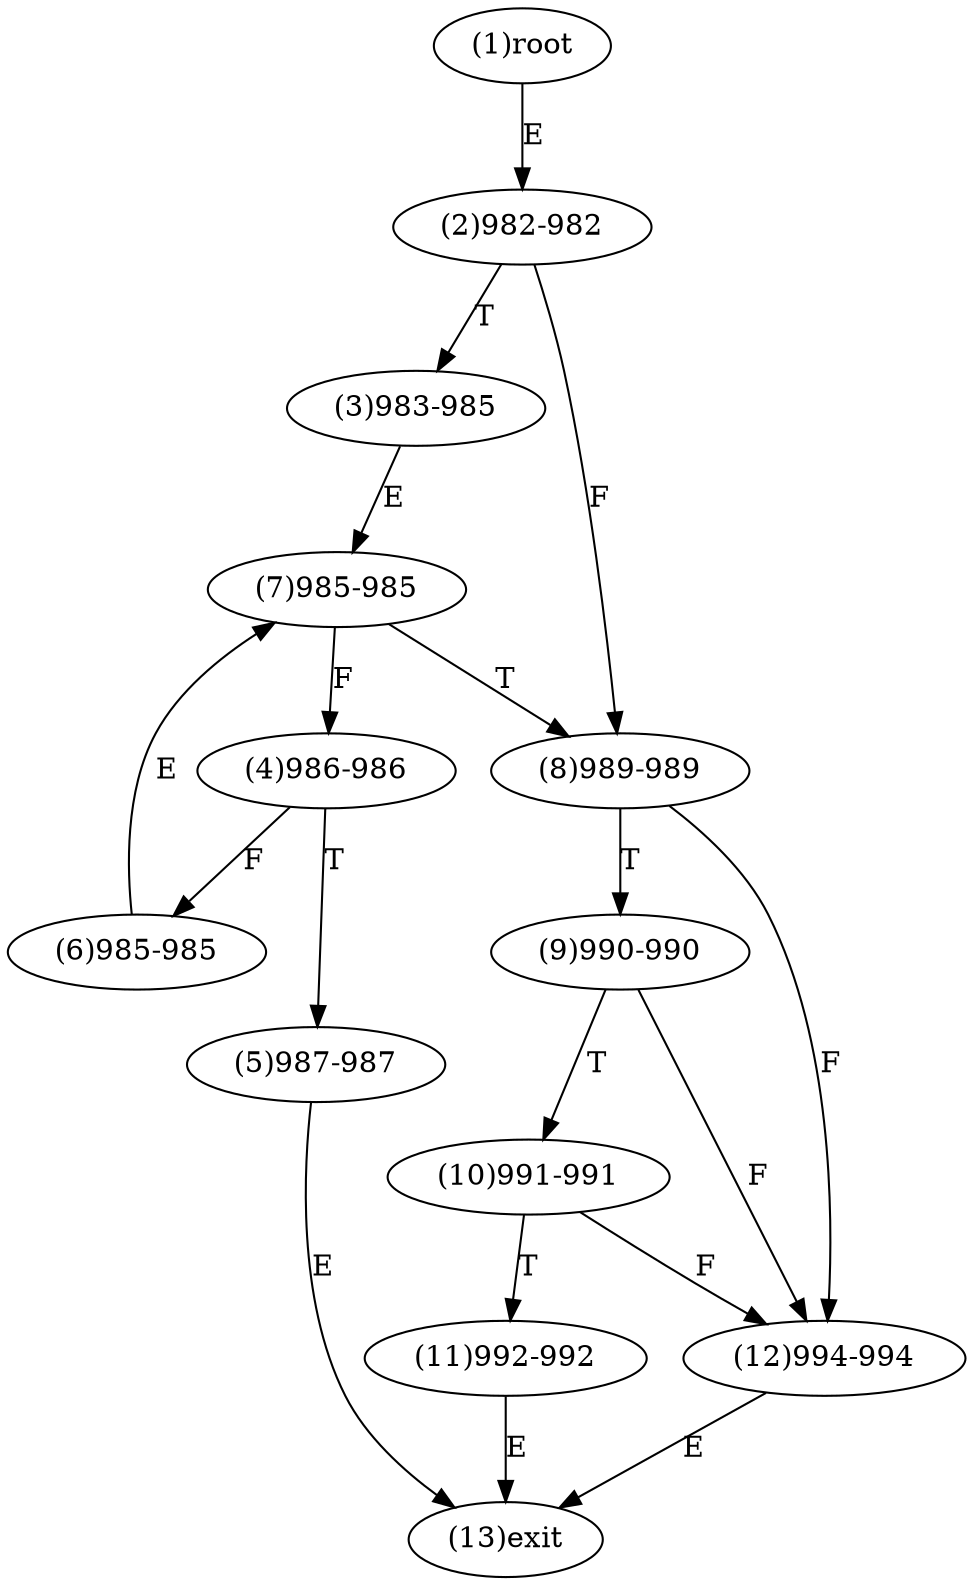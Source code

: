 digraph "" { 
1[ label="(1)root"];
2[ label="(2)982-982"];
3[ label="(3)983-985"];
4[ label="(4)986-986"];
5[ label="(5)987-987"];
6[ label="(6)985-985"];
7[ label="(7)985-985"];
8[ label="(8)989-989"];
9[ label="(9)990-990"];
10[ label="(10)991-991"];
11[ label="(11)992-992"];
12[ label="(12)994-994"];
13[ label="(13)exit"];
1->2[ label="E"];
2->8[ label="F"];
2->3[ label="T"];
3->7[ label="E"];
4->6[ label="F"];
4->5[ label="T"];
5->13[ label="E"];
6->7[ label="E"];
7->4[ label="F"];
7->8[ label="T"];
8->12[ label="F"];
8->9[ label="T"];
9->12[ label="F"];
9->10[ label="T"];
10->12[ label="F"];
10->11[ label="T"];
11->13[ label="E"];
12->13[ label="E"];
}